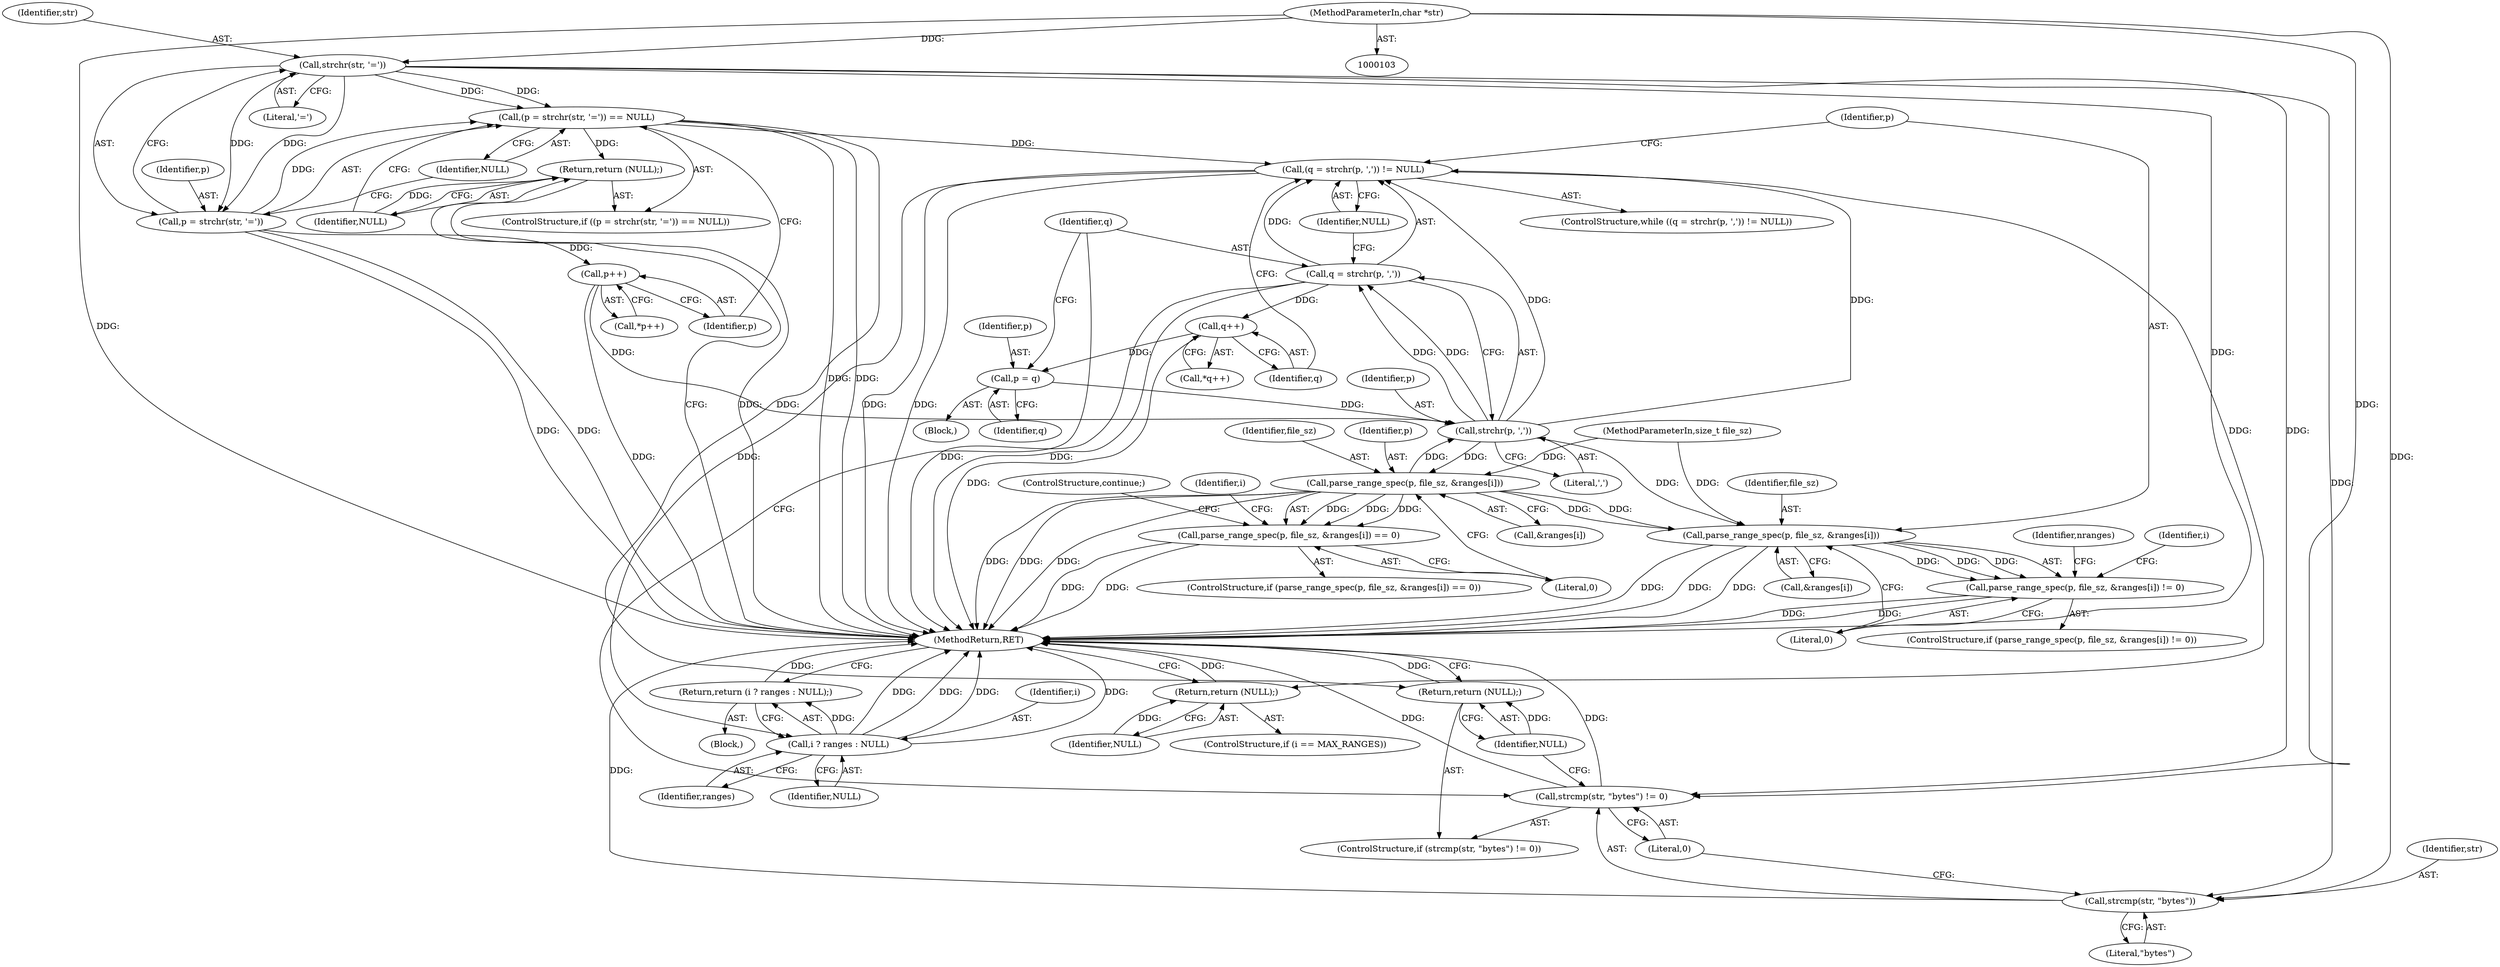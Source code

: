 digraph "1_src_142cfc82b932bc211218fbd7bdda8c7ce83f19df_0@API" {
"1000119" [label="(Call,strchr(str, '='))"];
"1000104" [label="(MethodParameterIn,char *str)"];
"1000116" [label="(Call,(p = strchr(str, '=')) == NULL)"];
"1000123" [label="(Return,return (NULL);)"];
"1000136" [label="(Return,return (NULL);)"];
"1000139" [label="(Call,(q = strchr(p, ',')) != NULL)"];
"1000169" [label="(Return,return (NULL);)"];
"1000191" [label="(Call,i ? ranges : NULL)"];
"1000190" [label="(Return,return (i ? ranges : NULL);)"];
"1000117" [label="(Call,p = strchr(str, '='))"];
"1000127" [label="(Call,p++)"];
"1000142" [label="(Call,strchr(p, ','))"];
"1000140" [label="(Call,q = strchr(p, ','))"];
"1000149" [label="(Call,q++)"];
"1000171" [label="(Call,p = q)"];
"1000154" [label="(Call,parse_range_spec(p, file_sz, &ranges[i]))"];
"1000153" [label="(Call,parse_range_spec(p, file_sz, &ranges[i]) == 0)"];
"1000176" [label="(Call,parse_range_spec(p, file_sz, &ranges[i]))"];
"1000175" [label="(Call,parse_range_spec(p, file_sz, &ranges[i]) != 0)"];
"1000131" [label="(Call,strcmp(str, \"bytes\") != 0)"];
"1000132" [label="(Call,strcmp(str, \"bytes\"))"];
"1000150" [label="(Identifier,q)"];
"1000120" [label="(Identifier,str)"];
"1000137" [label="(Identifier,NULL)"];
"1000124" [label="(Identifier,NULL)"];
"1000171" [label="(Call,p = q)"];
"1000141" [label="(Identifier,q)"];
"1000176" [label="(Call,parse_range_spec(p, file_sz, &ranges[i]))"];
"1000121" [label="(Literal,'=')"];
"1000149" [label="(Call,q++)"];
"1000126" [label="(Call,*p++)"];
"1000162" [label="(ControlStructure,continue;)"];
"1000146" [label="(Block,)"];
"1000193" [label="(Identifier,ranges)"];
"1000153" [label="(Call,parse_range_spec(p, file_sz, &ranges[i]) == 0)"];
"1000156" [label="(Identifier,file_sz)"];
"1000165" [label="(ControlStructure,if (i == MAX_RANGES))"];
"1000122" [label="(Identifier,NULL)"];
"1000164" [label="(Identifier,i)"];
"1000127" [label="(Call,p++)"];
"1000152" [label="(ControlStructure,if (parse_range_spec(p, file_sz, &ranges[i]) == 0))"];
"1000118" [label="(Identifier,p)"];
"1000177" [label="(Identifier,p)"];
"1000192" [label="(Identifier,i)"];
"1000195" [label="(MethodReturn,RET)"];
"1000119" [label="(Call,strchr(str, '='))"];
"1000175" [label="(Call,parse_range_spec(p, file_sz, &ranges[i]) != 0)"];
"1000194" [label="(Identifier,NULL)"];
"1000157" [label="(Call,&ranges[i])"];
"1000178" [label="(Identifier,file_sz)"];
"1000139" [label="(Call,(q = strchr(p, ',')) != NULL)"];
"1000105" [label="(MethodParameterIn,size_t file_sz)"];
"1000170" [label="(Identifier,NULL)"];
"1000107" [label="(Block,)"];
"1000161" [label="(Literal,0)"];
"1000190" [label="(Return,return (i ? ranges : NULL);)"];
"1000143" [label="(Identifier,p)"];
"1000174" [label="(ControlStructure,if (parse_range_spec(p, file_sz, &ranges[i]) != 0))"];
"1000115" [label="(ControlStructure,if ((p = strchr(str, '=')) == NULL))"];
"1000136" [label="(Return,return (NULL);)"];
"1000131" [label="(Call,strcmp(str, \"bytes\") != 0)"];
"1000191" [label="(Call,i ? ranges : NULL)"];
"1000132" [label="(Call,strcmp(str, \"bytes\"))"];
"1000104" [label="(MethodParameterIn,char *str)"];
"1000188" [label="(Identifier,nranges)"];
"1000148" [label="(Call,*q++)"];
"1000128" [label="(Identifier,p)"];
"1000123" [label="(Return,return (NULL);)"];
"1000116" [label="(Call,(p = strchr(str, '=')) == NULL)"];
"1000173" [label="(Identifier,q)"];
"1000138" [label="(ControlStructure,while ((q = strchr(p, ',')) != NULL))"];
"1000155" [label="(Identifier,p)"];
"1000179" [label="(Call,&ranges[i])"];
"1000183" [label="(Literal,0)"];
"1000133" [label="(Identifier,str)"];
"1000134" [label="(Literal,\"bytes\")"];
"1000145" [label="(Identifier,NULL)"];
"1000140" [label="(Call,q = strchr(p, ','))"];
"1000169" [label="(Return,return (NULL);)"];
"1000154" [label="(Call,parse_range_spec(p, file_sz, &ranges[i]))"];
"1000172" [label="(Identifier,p)"];
"1000142" [label="(Call,strchr(p, ','))"];
"1000135" [label="(Literal,0)"];
"1000117" [label="(Call,p = strchr(str, '='))"];
"1000185" [label="(Identifier,i)"];
"1000144" [label="(Literal,',')"];
"1000130" [label="(ControlStructure,if (strcmp(str, \"bytes\") != 0))"];
"1000119" -> "1000117"  [label="AST: "];
"1000119" -> "1000121"  [label="CFG: "];
"1000120" -> "1000119"  [label="AST: "];
"1000121" -> "1000119"  [label="AST: "];
"1000117" -> "1000119"  [label="CFG: "];
"1000119" -> "1000195"  [label="DDG: "];
"1000119" -> "1000116"  [label="DDG: "];
"1000119" -> "1000116"  [label="DDG: "];
"1000119" -> "1000117"  [label="DDG: "];
"1000119" -> "1000117"  [label="DDG: "];
"1000104" -> "1000119"  [label="DDG: "];
"1000119" -> "1000131"  [label="DDG: "];
"1000119" -> "1000132"  [label="DDG: "];
"1000104" -> "1000103"  [label="AST: "];
"1000104" -> "1000195"  [label="DDG: "];
"1000104" -> "1000131"  [label="DDG: "];
"1000104" -> "1000132"  [label="DDG: "];
"1000116" -> "1000115"  [label="AST: "];
"1000116" -> "1000122"  [label="CFG: "];
"1000117" -> "1000116"  [label="AST: "];
"1000122" -> "1000116"  [label="AST: "];
"1000124" -> "1000116"  [label="CFG: "];
"1000128" -> "1000116"  [label="CFG: "];
"1000116" -> "1000195"  [label="DDG: "];
"1000116" -> "1000195"  [label="DDG: "];
"1000117" -> "1000116"  [label="DDG: "];
"1000116" -> "1000123"  [label="DDG: "];
"1000116" -> "1000136"  [label="DDG: "];
"1000116" -> "1000139"  [label="DDG: "];
"1000123" -> "1000115"  [label="AST: "];
"1000123" -> "1000124"  [label="CFG: "];
"1000124" -> "1000123"  [label="AST: "];
"1000195" -> "1000123"  [label="CFG: "];
"1000123" -> "1000195"  [label="DDG: "];
"1000124" -> "1000123"  [label="DDG: "];
"1000136" -> "1000130"  [label="AST: "];
"1000136" -> "1000137"  [label="CFG: "];
"1000137" -> "1000136"  [label="AST: "];
"1000195" -> "1000136"  [label="CFG: "];
"1000136" -> "1000195"  [label="DDG: "];
"1000137" -> "1000136"  [label="DDG: "];
"1000139" -> "1000138"  [label="AST: "];
"1000139" -> "1000145"  [label="CFG: "];
"1000140" -> "1000139"  [label="AST: "];
"1000145" -> "1000139"  [label="AST: "];
"1000150" -> "1000139"  [label="CFG: "];
"1000177" -> "1000139"  [label="CFG: "];
"1000139" -> "1000195"  [label="DDG: "];
"1000139" -> "1000195"  [label="DDG: "];
"1000140" -> "1000139"  [label="DDG: "];
"1000142" -> "1000139"  [label="DDG: "];
"1000142" -> "1000139"  [label="DDG: "];
"1000139" -> "1000169"  [label="DDG: "];
"1000139" -> "1000191"  [label="DDG: "];
"1000169" -> "1000165"  [label="AST: "];
"1000169" -> "1000170"  [label="CFG: "];
"1000170" -> "1000169"  [label="AST: "];
"1000195" -> "1000169"  [label="CFG: "];
"1000169" -> "1000195"  [label="DDG: "];
"1000170" -> "1000169"  [label="DDG: "];
"1000191" -> "1000190"  [label="AST: "];
"1000191" -> "1000193"  [label="CFG: "];
"1000191" -> "1000194"  [label="CFG: "];
"1000192" -> "1000191"  [label="AST: "];
"1000193" -> "1000191"  [label="AST: "];
"1000194" -> "1000191"  [label="AST: "];
"1000190" -> "1000191"  [label="CFG: "];
"1000191" -> "1000195"  [label="DDG: "];
"1000191" -> "1000195"  [label="DDG: "];
"1000191" -> "1000195"  [label="DDG: "];
"1000191" -> "1000195"  [label="DDG: "];
"1000191" -> "1000190"  [label="DDG: "];
"1000190" -> "1000107"  [label="AST: "];
"1000195" -> "1000190"  [label="CFG: "];
"1000190" -> "1000195"  [label="DDG: "];
"1000118" -> "1000117"  [label="AST: "];
"1000122" -> "1000117"  [label="CFG: "];
"1000117" -> "1000195"  [label="DDG: "];
"1000117" -> "1000195"  [label="DDG: "];
"1000117" -> "1000127"  [label="DDG: "];
"1000127" -> "1000126"  [label="AST: "];
"1000127" -> "1000128"  [label="CFG: "];
"1000128" -> "1000127"  [label="AST: "];
"1000126" -> "1000127"  [label="CFG: "];
"1000127" -> "1000195"  [label="DDG: "];
"1000127" -> "1000142"  [label="DDG: "];
"1000142" -> "1000140"  [label="AST: "];
"1000142" -> "1000144"  [label="CFG: "];
"1000143" -> "1000142"  [label="AST: "];
"1000144" -> "1000142"  [label="AST: "];
"1000140" -> "1000142"  [label="CFG: "];
"1000142" -> "1000140"  [label="DDG: "];
"1000142" -> "1000140"  [label="DDG: "];
"1000171" -> "1000142"  [label="DDG: "];
"1000154" -> "1000142"  [label="DDG: "];
"1000142" -> "1000154"  [label="DDG: "];
"1000142" -> "1000176"  [label="DDG: "];
"1000141" -> "1000140"  [label="AST: "];
"1000145" -> "1000140"  [label="CFG: "];
"1000140" -> "1000195"  [label="DDG: "];
"1000140" -> "1000195"  [label="DDG: "];
"1000140" -> "1000149"  [label="DDG: "];
"1000149" -> "1000148"  [label="AST: "];
"1000149" -> "1000150"  [label="CFG: "];
"1000150" -> "1000149"  [label="AST: "];
"1000148" -> "1000149"  [label="CFG: "];
"1000149" -> "1000195"  [label="DDG: "];
"1000149" -> "1000171"  [label="DDG: "];
"1000171" -> "1000146"  [label="AST: "];
"1000171" -> "1000173"  [label="CFG: "];
"1000172" -> "1000171"  [label="AST: "];
"1000173" -> "1000171"  [label="AST: "];
"1000141" -> "1000171"  [label="CFG: "];
"1000154" -> "1000153"  [label="AST: "];
"1000154" -> "1000157"  [label="CFG: "];
"1000155" -> "1000154"  [label="AST: "];
"1000156" -> "1000154"  [label="AST: "];
"1000157" -> "1000154"  [label="AST: "];
"1000161" -> "1000154"  [label="CFG: "];
"1000154" -> "1000195"  [label="DDG: "];
"1000154" -> "1000195"  [label="DDG: "];
"1000154" -> "1000195"  [label="DDG: "];
"1000154" -> "1000153"  [label="DDG: "];
"1000154" -> "1000153"  [label="DDG: "];
"1000154" -> "1000153"  [label="DDG: "];
"1000105" -> "1000154"  [label="DDG: "];
"1000154" -> "1000176"  [label="DDG: "];
"1000154" -> "1000176"  [label="DDG: "];
"1000153" -> "1000152"  [label="AST: "];
"1000153" -> "1000161"  [label="CFG: "];
"1000161" -> "1000153"  [label="AST: "];
"1000162" -> "1000153"  [label="CFG: "];
"1000164" -> "1000153"  [label="CFG: "];
"1000153" -> "1000195"  [label="DDG: "];
"1000153" -> "1000195"  [label="DDG: "];
"1000176" -> "1000175"  [label="AST: "];
"1000176" -> "1000179"  [label="CFG: "];
"1000177" -> "1000176"  [label="AST: "];
"1000178" -> "1000176"  [label="AST: "];
"1000179" -> "1000176"  [label="AST: "];
"1000183" -> "1000176"  [label="CFG: "];
"1000176" -> "1000195"  [label="DDG: "];
"1000176" -> "1000195"  [label="DDG: "];
"1000176" -> "1000195"  [label="DDG: "];
"1000176" -> "1000175"  [label="DDG: "];
"1000176" -> "1000175"  [label="DDG: "];
"1000176" -> "1000175"  [label="DDG: "];
"1000105" -> "1000176"  [label="DDG: "];
"1000175" -> "1000174"  [label="AST: "];
"1000175" -> "1000183"  [label="CFG: "];
"1000183" -> "1000175"  [label="AST: "];
"1000185" -> "1000175"  [label="CFG: "];
"1000188" -> "1000175"  [label="CFG: "];
"1000175" -> "1000195"  [label="DDG: "];
"1000175" -> "1000195"  [label="DDG: "];
"1000131" -> "1000130"  [label="AST: "];
"1000131" -> "1000135"  [label="CFG: "];
"1000132" -> "1000131"  [label="AST: "];
"1000135" -> "1000131"  [label="AST: "];
"1000137" -> "1000131"  [label="CFG: "];
"1000141" -> "1000131"  [label="CFG: "];
"1000131" -> "1000195"  [label="DDG: "];
"1000131" -> "1000195"  [label="DDG: "];
"1000132" -> "1000134"  [label="CFG: "];
"1000133" -> "1000132"  [label="AST: "];
"1000134" -> "1000132"  [label="AST: "];
"1000135" -> "1000132"  [label="CFG: "];
"1000132" -> "1000195"  [label="DDG: "];
}
